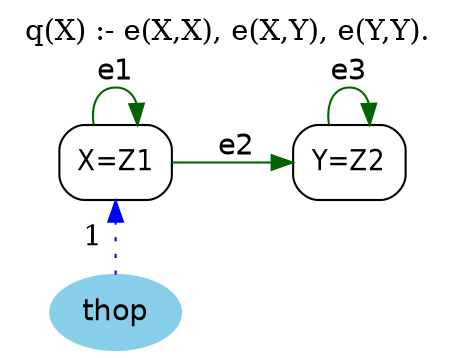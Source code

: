 digraph G {
	graph [bb="0,0,194,164",
		label="q(X) :- e(X,X), e(X,Y), e(Y,Y).",
		labelloc=t,
		lheight=0.21,
		lp="97,152.5",
		lwidth=2.47,
		rankdir=LR
	];
	node [label="\N"];
	X	 [fontname="Helvetica-Narrow",
		height=0.5,
		label="X=Z1",
		pos="44,90",
		shape=box,
		style=rounded,
		width=0.75];
	X -> X	 [color=darkgreen,
		fontname=helvetica,
		label=e1,
		lp="44,133.5",
		pos="e,53.769,108.15 34.231,108.15 32.728,117.54 35.984,126 44,126 48.885,126 52.002,122.86 53.352,118.28"];
	Y	 [fontname="Helvetica-Narrow",
		height=0.5,
		label="Y=Z2",
		pos="151.6,90",
		shape=box,
		style=rounded,
		width=0.75];
	X -> Y	 [color=darkgreen,
		fontname=helvetica,
		label=e2,
		lp="98.597,97.5",
		pos="e,124.45,90 71.151,90 84.149,90 99.923,90 114.05,90"];
	Y -> Y	 [color=darkgreen,
		fontname=helvetica,
		label=e3,
		lp="151.6,133.5",
		pos="e,161,108.15 142.19,108.15 140.74,117.54 143.88,126 151.6,126 156.3,126 159.3,122.86 160.6,118.28"];
	thop	 [color=skyblue,
		fillcolor=skyblue,
		fontname=helvetica,
		height=0.5,
		pos="44,18",
		shape=oval,
		style="filled,rounded",
		width=0.79437];
	thop -> X	 [color=blue,
		constraint=false,
		label=1,
		lp="33.5,54",
		pos="e,44,71.587 44,36.169 44,43.869 44,53.026 44,61.583",
		style=dotted];
}

